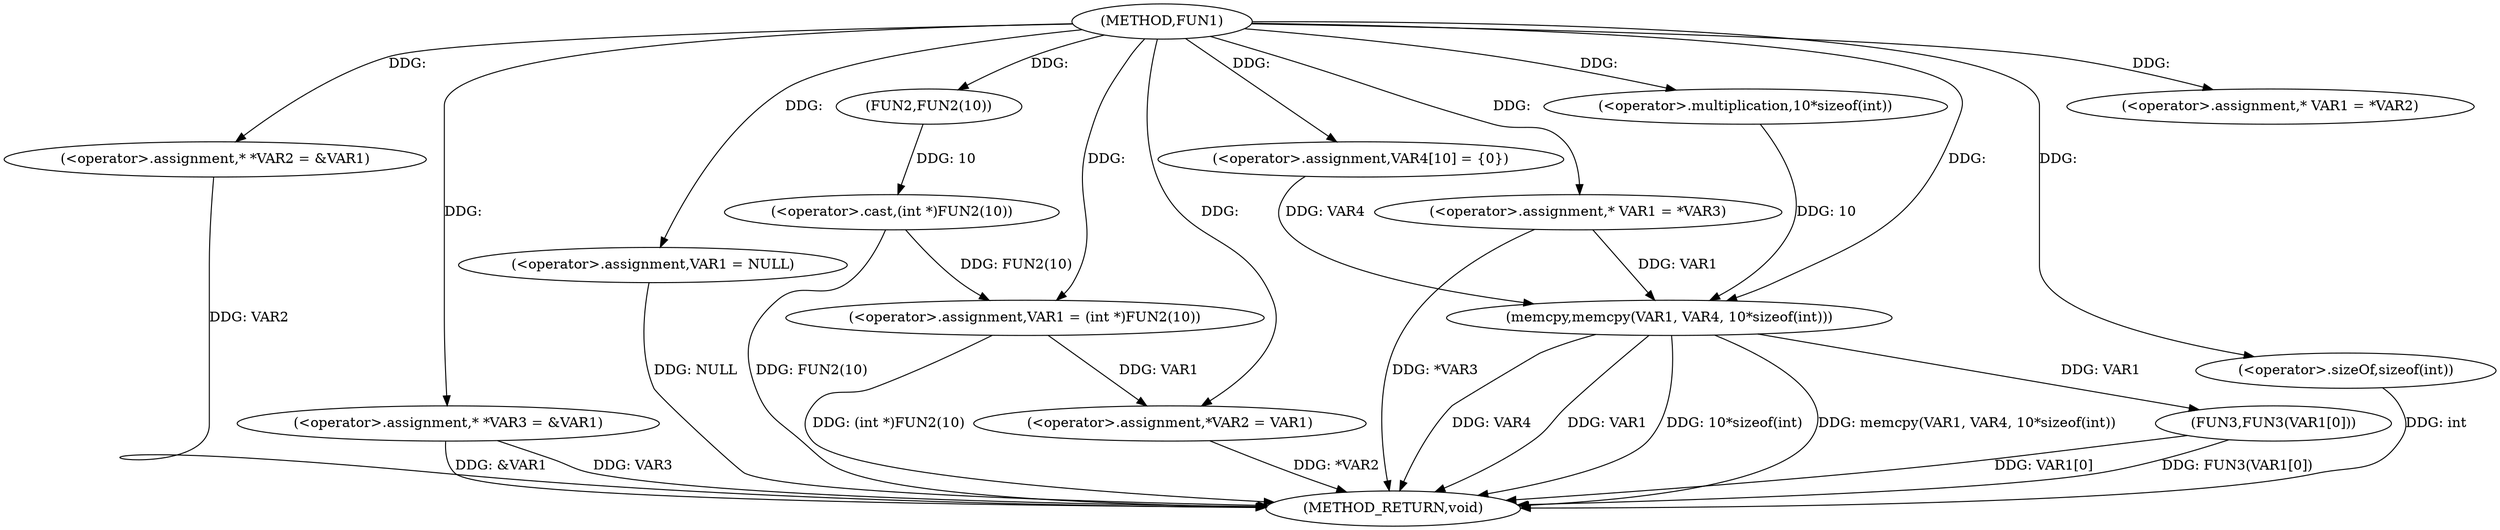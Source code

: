 digraph FUN1 {  
"1000100" [label = "(METHOD,FUN1)" ]
"1000153" [label = "(METHOD_RETURN,void)" ]
"1000104" [label = "(<operator>.assignment,* *VAR2 = &VAR1)" ]
"1000109" [label = "(<operator>.assignment,* *VAR3 = &VAR1)" ]
"1000113" [label = "(<operator>.assignment,VAR1 = NULL)" ]
"1000118" [label = "(<operator>.assignment,* VAR1 = *VAR2)" ]
"1000122" [label = "(<operator>.assignment,VAR1 = (int *)FUN2(10))" ]
"1000124" [label = "(<operator>.cast,(int *)FUN2(10))" ]
"1000126" [label = "(FUN2,FUN2(10))" ]
"1000128" [label = "(<operator>.assignment,*VAR2 = VAR1)" ]
"1000134" [label = "(<operator>.assignment,* VAR1 = *VAR3)" ]
"1000140" [label = "(<operator>.assignment,VAR4[10] = {0})" ]
"1000142" [label = "(memcpy,memcpy(VAR1, VAR4, 10*sizeof(int)))" ]
"1000145" [label = "(<operator>.multiplication,10*sizeof(int))" ]
"1000147" [label = "(<operator>.sizeOf,sizeof(int))" ]
"1000149" [label = "(FUN3,FUN3(VAR1[0]))" ]
  "1000124" -> "1000153"  [ label = "DDG: FUN2(10)"] 
  "1000142" -> "1000153"  [ label = "DDG: memcpy(VAR1, VAR4, 10*sizeof(int))"] 
  "1000104" -> "1000153"  [ label = "DDG: VAR2"] 
  "1000113" -> "1000153"  [ label = "DDG: NULL"] 
  "1000149" -> "1000153"  [ label = "DDG: VAR1[0]"] 
  "1000122" -> "1000153"  [ label = "DDG: (int *)FUN2(10)"] 
  "1000128" -> "1000153"  [ label = "DDG: *VAR2"] 
  "1000142" -> "1000153"  [ label = "DDG: VAR4"] 
  "1000149" -> "1000153"  [ label = "DDG: FUN3(VAR1[0])"] 
  "1000147" -> "1000153"  [ label = "DDG: int"] 
  "1000109" -> "1000153"  [ label = "DDG: VAR3"] 
  "1000142" -> "1000153"  [ label = "DDG: VAR1"] 
  "1000134" -> "1000153"  [ label = "DDG: *VAR3"] 
  "1000142" -> "1000153"  [ label = "DDG: 10*sizeof(int)"] 
  "1000109" -> "1000153"  [ label = "DDG: &VAR1"] 
  "1000100" -> "1000104"  [ label = "DDG: "] 
  "1000100" -> "1000109"  [ label = "DDG: "] 
  "1000100" -> "1000113"  [ label = "DDG: "] 
  "1000100" -> "1000118"  [ label = "DDG: "] 
  "1000124" -> "1000122"  [ label = "DDG: FUN2(10)"] 
  "1000100" -> "1000122"  [ label = "DDG: "] 
  "1000126" -> "1000124"  [ label = "DDG: 10"] 
  "1000100" -> "1000126"  [ label = "DDG: "] 
  "1000122" -> "1000128"  [ label = "DDG: VAR1"] 
  "1000100" -> "1000128"  [ label = "DDG: "] 
  "1000100" -> "1000134"  [ label = "DDG: "] 
  "1000100" -> "1000140"  [ label = "DDG: "] 
  "1000134" -> "1000142"  [ label = "DDG: VAR1"] 
  "1000100" -> "1000142"  [ label = "DDG: "] 
  "1000140" -> "1000142"  [ label = "DDG: VAR4"] 
  "1000145" -> "1000142"  [ label = "DDG: 10"] 
  "1000100" -> "1000145"  [ label = "DDG: "] 
  "1000100" -> "1000147"  [ label = "DDG: "] 
  "1000142" -> "1000149"  [ label = "DDG: VAR1"] 
}
